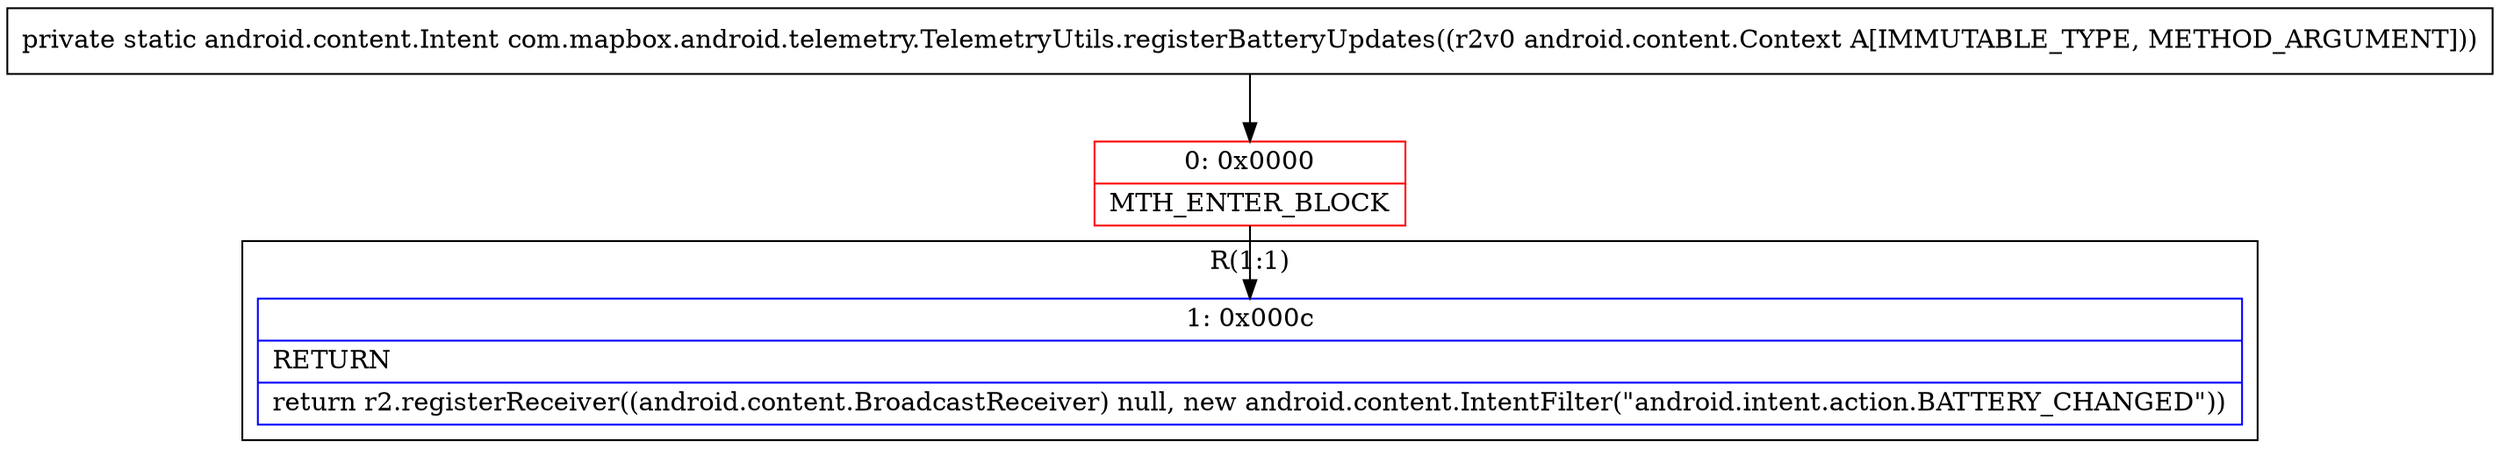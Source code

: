 digraph "CFG forcom.mapbox.android.telemetry.TelemetryUtils.registerBatteryUpdates(Landroid\/content\/Context;)Landroid\/content\/Intent;" {
subgraph cluster_Region_2061135956 {
label = "R(1:1)";
node [shape=record,color=blue];
Node_1 [shape=record,label="{1\:\ 0x000c|RETURN\l|return r2.registerReceiver((android.content.BroadcastReceiver) null, new android.content.IntentFilter(\"android.intent.action.BATTERY_CHANGED\"))\l}"];
}
Node_0 [shape=record,color=red,label="{0\:\ 0x0000|MTH_ENTER_BLOCK\l}"];
MethodNode[shape=record,label="{private static android.content.Intent com.mapbox.android.telemetry.TelemetryUtils.registerBatteryUpdates((r2v0 android.content.Context A[IMMUTABLE_TYPE, METHOD_ARGUMENT])) }"];
MethodNode -> Node_0;
Node_0 -> Node_1;
}

